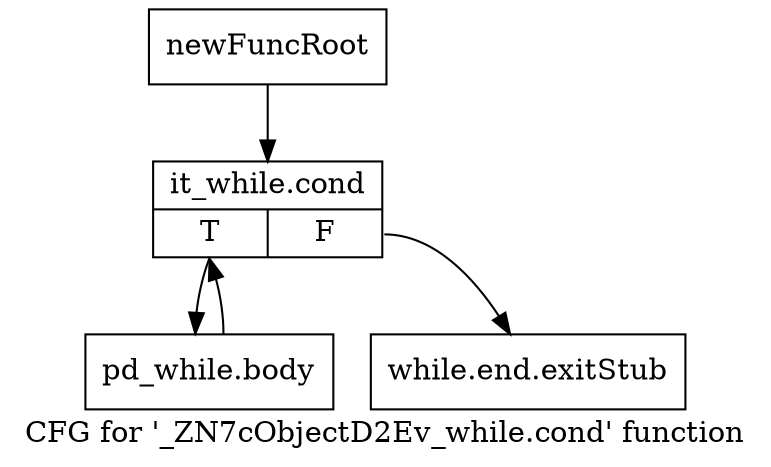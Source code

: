 digraph "CFG for '_ZN7cObjectD2Ev_while.cond' function" {
	label="CFG for '_ZN7cObjectD2Ev_while.cond' function";

	Node0x21c06b0 [shape=record,label="{newFuncRoot}"];
	Node0x21c06b0 -> Node0x21c0ad0;
	Node0x21c0a80 [shape=record,label="{while.end.exitStub}"];
	Node0x21c0ad0 [shape=record,label="{it_while.cond|{<s0>T|<s1>F}}"];
	Node0x21c0ad0:s0 -> Node0x21c0b20;
	Node0x21c0ad0:s1 -> Node0x21c0a80;
	Node0x21c0b20 [shape=record,label="{pd_while.body}"];
	Node0x21c0b20 -> Node0x21c0ad0;
}
